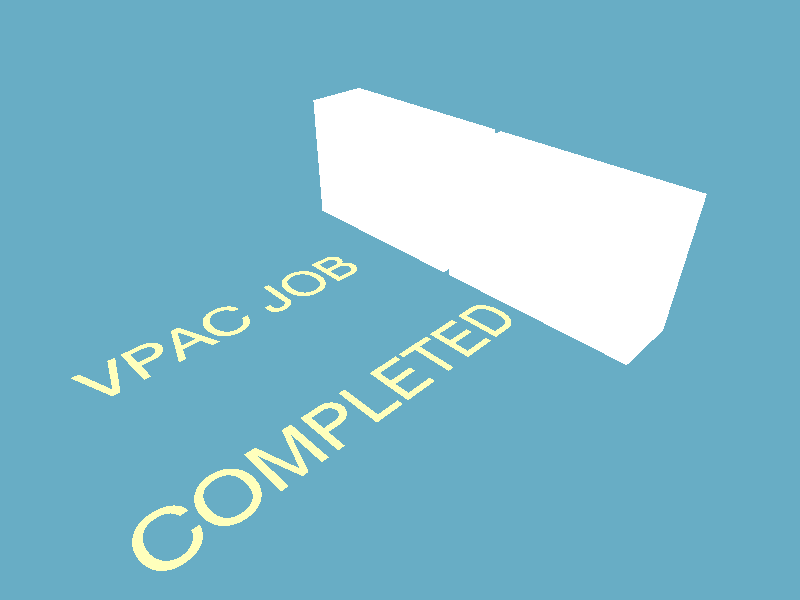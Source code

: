 
// Sample POVRay scene

#include "colors.inc"

camera {location <100,100,100> direction z*1 look_at <0,0,0>}

box {<-20,0,1>,<-40,40,60> pigment {White filter .7} double_illuminate}
box {<-20,0,-1>,<-40,40,-60> pigment {White filter .7}}

plane {y,0 pigment {SteelBlue}}

text {ttf "cyrvetic","VPAC JOB" 1, 0 scale 18 rotate <90,-180,0> translate <80,.1,-20> pigment {rgb <1,1,.5>} finish {ambient 1 diffuse 0}}

text {ttf "cyrvetic","COMPLETED" 1, 0 scale 18 rotate <90,-180,0> translate <90,.1,30> pigment {rgb <1,1,.5>} finish {ambient 1 diffuse 0}}

light_source {<-200,30,0> White*2.0}
light_source {<400,500,300> White shadowless}


